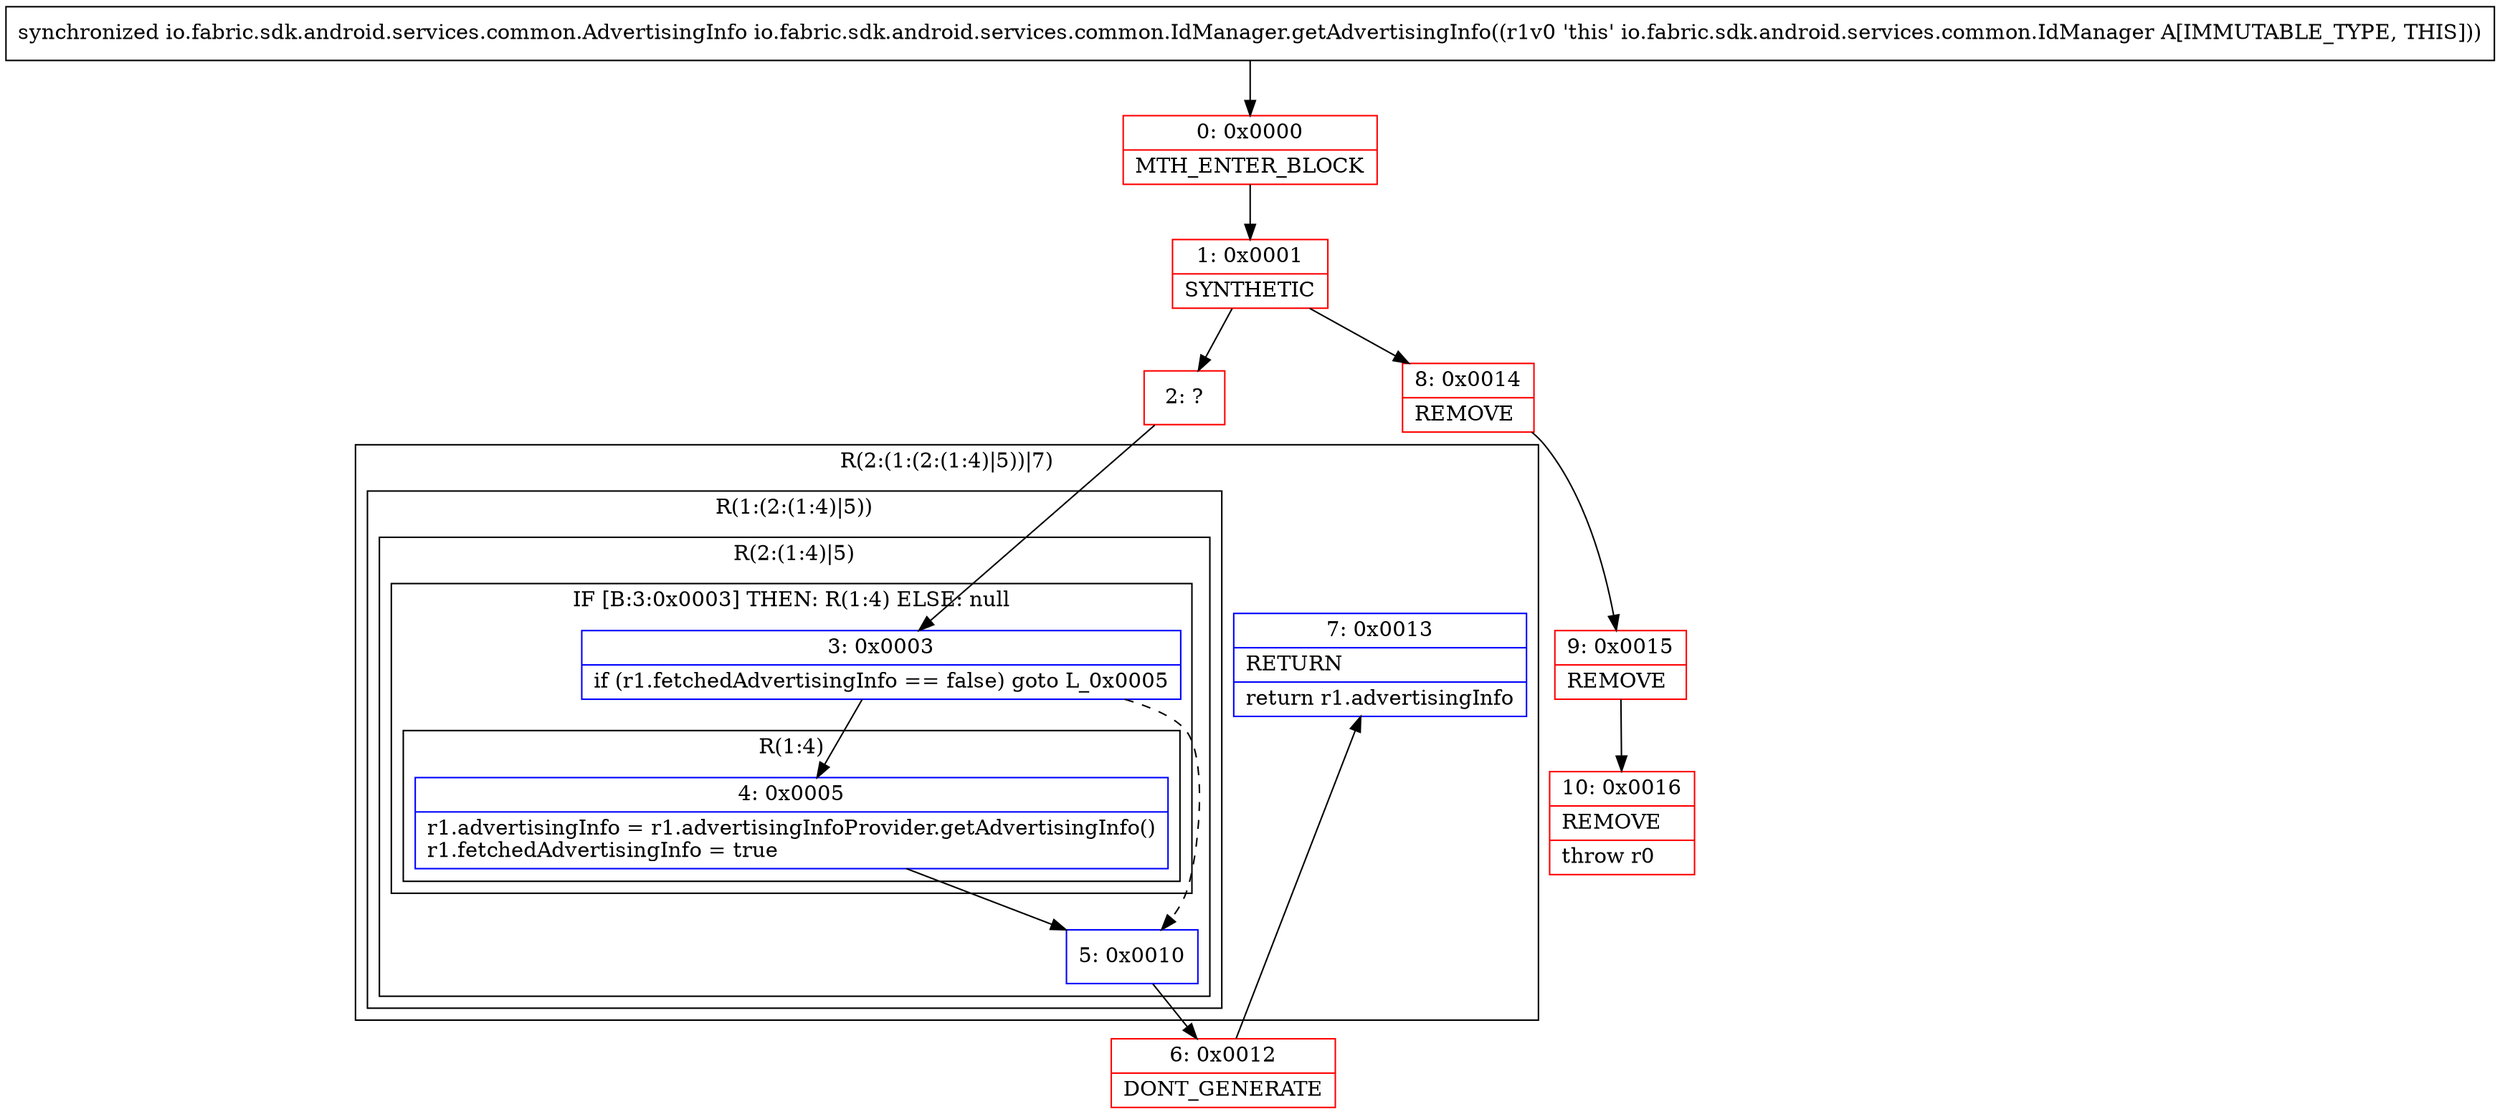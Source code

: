 digraph "CFG forio.fabric.sdk.android.services.common.IdManager.getAdvertisingInfo()Lio\/fabric\/sdk\/android\/services\/common\/AdvertisingInfo;" {
subgraph cluster_Region_348415003 {
label = "R(2:(1:(2:(1:4)|5))|7)";
node [shape=record,color=blue];
subgraph cluster_Region_1508464939 {
label = "R(1:(2:(1:4)|5))";
node [shape=record,color=blue];
subgraph cluster_Region_1731835826 {
label = "R(2:(1:4)|5)";
node [shape=record,color=blue];
subgraph cluster_IfRegion_420144596 {
label = "IF [B:3:0x0003] THEN: R(1:4) ELSE: null";
node [shape=record,color=blue];
Node_3 [shape=record,label="{3\:\ 0x0003|if (r1.fetchedAdvertisingInfo == false) goto L_0x0005\l}"];
subgraph cluster_Region_777629266 {
label = "R(1:4)";
node [shape=record,color=blue];
Node_4 [shape=record,label="{4\:\ 0x0005|r1.advertisingInfo = r1.advertisingInfoProvider.getAdvertisingInfo()\lr1.fetchedAdvertisingInfo = true\l}"];
}
}
Node_5 [shape=record,label="{5\:\ 0x0010}"];
}
}
Node_7 [shape=record,label="{7\:\ 0x0013|RETURN\l|return r1.advertisingInfo\l}"];
}
Node_0 [shape=record,color=red,label="{0\:\ 0x0000|MTH_ENTER_BLOCK\l}"];
Node_1 [shape=record,color=red,label="{1\:\ 0x0001|SYNTHETIC\l}"];
Node_2 [shape=record,color=red,label="{2\:\ ?}"];
Node_6 [shape=record,color=red,label="{6\:\ 0x0012|DONT_GENERATE\l}"];
Node_8 [shape=record,color=red,label="{8\:\ 0x0014|REMOVE\l}"];
Node_9 [shape=record,color=red,label="{9\:\ 0x0015|REMOVE\l}"];
Node_10 [shape=record,color=red,label="{10\:\ 0x0016|REMOVE\l|throw r0\l}"];
MethodNode[shape=record,label="{synchronized io.fabric.sdk.android.services.common.AdvertisingInfo io.fabric.sdk.android.services.common.IdManager.getAdvertisingInfo((r1v0 'this' io.fabric.sdk.android.services.common.IdManager A[IMMUTABLE_TYPE, THIS])) }"];
MethodNode -> Node_0;
Node_3 -> Node_4;
Node_3 -> Node_5[style=dashed];
Node_4 -> Node_5;
Node_5 -> Node_6;
Node_0 -> Node_1;
Node_1 -> Node_2;
Node_1 -> Node_8;
Node_2 -> Node_3;
Node_6 -> Node_7;
Node_8 -> Node_9;
Node_9 -> Node_10;
}

